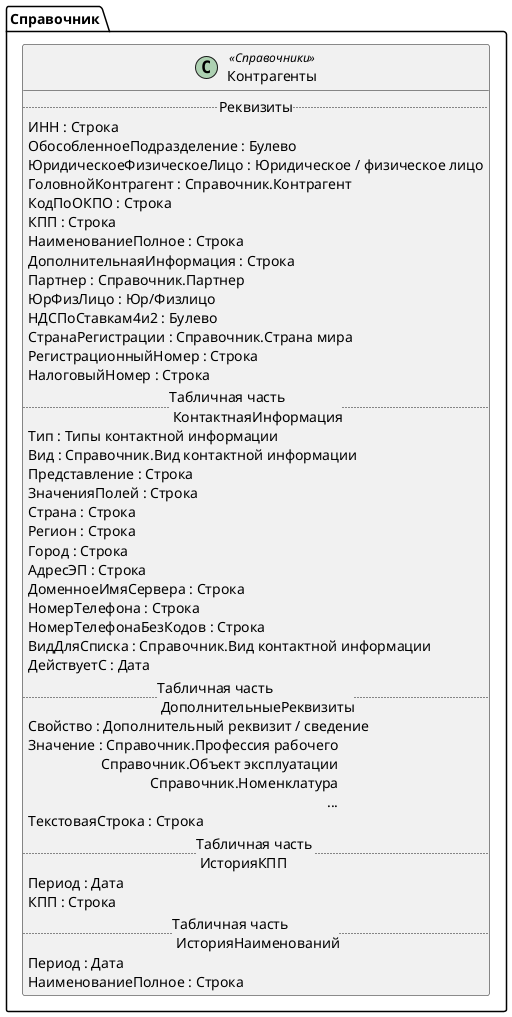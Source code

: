 ﻿@startuml Контрагенты
'!include templates.wsd
'..\include templates.wsd
class Справочник.Контрагенты as "Контрагенты" <<Справочники>>
{
..Реквизиты..
ИНН : Строка
ОбособленноеПодразделение : Булево
ЮридическоеФизическоеЛицо : Юридическое / физическое лицо
ГоловнойКонтрагент : Справочник.Контрагент
КодПоОКПО : Строка
КПП : Строка
НаименованиеПолное : Строка
ДополнительнаяИнформация : Строка
Партнер : Справочник.Партнер
ЮрФизЛицо : Юр/Физлицо
НДСПоСтавкам4и2 : Булево
СтранаРегистрации : Справочник.Страна мира
РегистрационныйНомер : Строка
НалоговыйНомер : Строка
..Табличная часть \n КонтактнаяИнформация..
Тип : Типы контактной информации
Вид : Справочник.Вид контактной информации
Представление : Строка
ЗначенияПолей : Строка
Страна : Строка
Регион : Строка
Город : Строка
АдресЭП : Строка
ДоменноеИмяСервера : Строка
НомерТелефона : Строка
НомерТелефонаБезКодов : Строка
ВидДляСписка : Справочник.Вид контактной информации
ДействуетС : Дата
..Табличная часть \n ДополнительныеРеквизиты..
Свойство : Дополнительный реквизит / сведение
Значение : Справочник.Профессия рабочего\rСправочник.Объект эксплуатации\rСправочник.Номенклатура\r...
ТекстоваяСтрока : Строка
..Табличная часть \n ИсторияКПП..
Период : Дата
КПП : Строка
..Табличная часть \n ИсторияНаименований..
Период : Дата
НаименованиеПолное : Строка
}
@enduml
